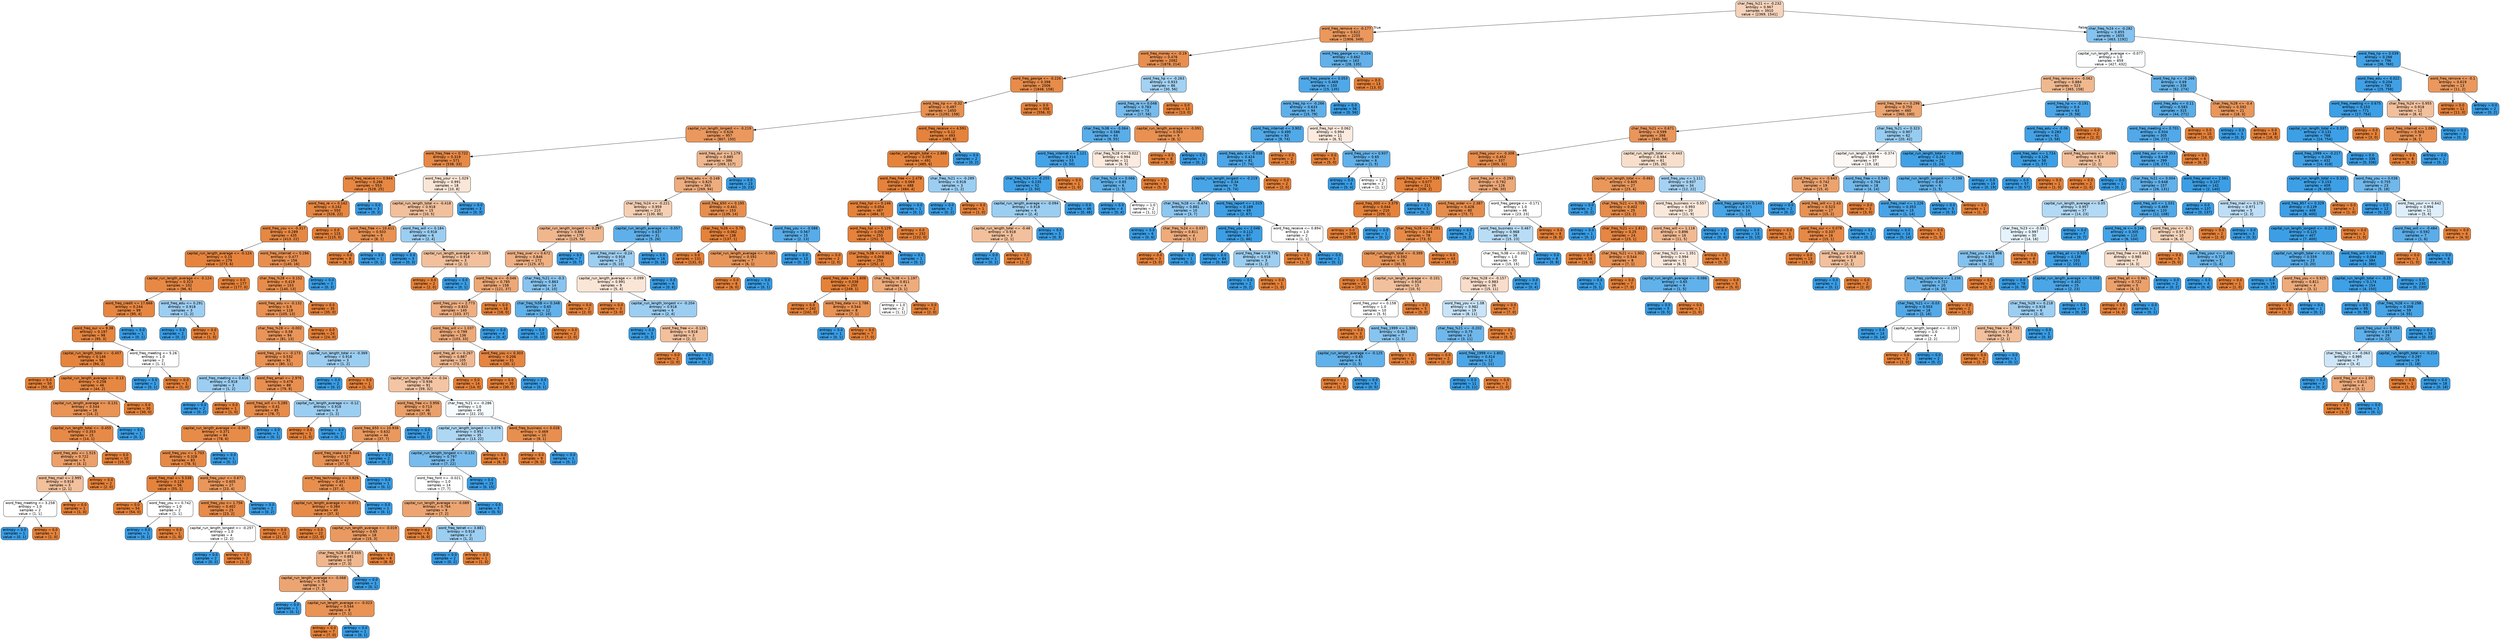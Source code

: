 digraph Tree {
node [shape=box, style="filled, rounded", color="black", fontname=helvetica] ;
edge [fontname=helvetica] ;
0 [label="char_freq_%21 <= -0.232\nentropy = 0.967\nsamples = 3910\nvalue = [2369, 1541]", fillcolor="#f6d3ba"] ;
1 [label="word_freq_remove <= -0.177\nentropy = 0.622\nsamples = 2255\nvalue = [1906, 349]", fillcolor="#ea985d"] ;
0 -> 1 [labeldistance=2.5, labelangle=45, headlabel="True"] ;
2 [label="word_freq_money <= -0.19\nentropy = 0.476\nsamples = 2092\nvalue = [1878, 214]", fillcolor="#e88f50"] ;
1 -> 2 ;
3 [label="word_freq_george <= -0.226\nentropy = 0.398\nsamples = 2006\nvalue = [1848, 158]", fillcolor="#e78c4a"] ;
2 -> 3 ;
4 [label="word_freq_hp <= -0.32\nentropy = 0.497\nsamples = 1450\nvalue = [1292, 158]", fillcolor="#e89051"] ;
3 -> 4 ;
5 [label="capital_run_length_longest <= -0.219\nentropy = 0.626\nsamples = 957\nvalue = [807, 150]", fillcolor="#ea985e"] ;
4 -> 5 ;
6 [label="word_freq_free <= 0.722\nentropy = 0.319\nsamples = 571\nvalue = [538, 33]", fillcolor="#e78945"] ;
5 -> 6 ;
7 [label="word_freq_receive <= 0.944\nentropy = 0.266\nsamples = 553\nvalue = [528, 25]", fillcolor="#e68742"] ;
6 -> 7 ;
8 [label="word_freq_re <= 0.142\nentropy = 0.242\nsamples = 550\nvalue = [528, 22]", fillcolor="#e68641"] ;
7 -> 8 ;
9 [label="word_freq_you <= -0.317\nentropy = 0.289\nsamples = 435\nvalue = [413, 22]", fillcolor="#e68844"] ;
8 -> 9 ;
10 [label="capital_run_length_average <= -0.124\nentropy = 0.15\nsamples = 279\nvalue = [273, 6]", fillcolor="#e6843d"] ;
9 -> 10 ;
11 [label="capital_run_length_average <= -0.124\nentropy = 0.323\nsamples = 102\nvalue = [96, 6]", fillcolor="#e78945"] ;
10 -> 11 ;
12 [label="word_freq_credit <= 17.666\nentropy = 0.244\nsamples = 99\nvalue = [95, 4]", fillcolor="#e68641"] ;
11 -> 12 ;
13 [label="word_freq_our <= 9.38\nentropy = 0.197\nsamples = 98\nvalue = [95, 3]", fillcolor="#e6853f"] ;
12 -> 13 ;
14 [label="capital_run_length_total <= -0.457\nentropy = 0.146\nsamples = 96\nvalue = [94, 2]", fillcolor="#e6843d"] ;
13 -> 14 ;
15 [label="entropy = 0.0\nsamples = 50\nvalue = [50, 0]", fillcolor="#e58139"] ;
14 -> 15 ;
16 [label="capital_run_length_average <= -0.13\nentropy = 0.258\nsamples = 46\nvalue = [44, 2]", fillcolor="#e68742"] ;
14 -> 16 ;
17 [label="capital_run_length_average <= -0.131\nentropy = 0.544\nsamples = 16\nvalue = [14, 2]", fillcolor="#e99355"] ;
16 -> 17 ;
18 [label="capital_run_length_total <= -0.455\nentropy = 0.353\nsamples = 15\nvalue = [14, 1]", fillcolor="#e78a47"] ;
17 -> 18 ;
19 [label="word_freq_edu <= 1.515\nentropy = 0.722\nsamples = 5\nvalue = [4, 1]", fillcolor="#eca06a"] ;
18 -> 19 ;
20 [label="word_freq_mail <= 2.995\nentropy = 0.918\nsamples = 3\nvalue = [2, 1]", fillcolor="#f2c09c"] ;
19 -> 20 ;
21 [label="word_freq_meeting <= 3.258\nentropy = 1.0\nsamples = 2\nvalue = [1, 1]", fillcolor="#ffffff"] ;
20 -> 21 ;
22 [label="entropy = 0.0\nsamples = 1\nvalue = [0, 1]", fillcolor="#399de5"] ;
21 -> 22 ;
23 [label="entropy = 0.0\nsamples = 1\nvalue = [1, 0]", fillcolor="#e58139"] ;
21 -> 23 ;
24 [label="entropy = 0.0\nsamples = 1\nvalue = [1, 0]", fillcolor="#e58139"] ;
20 -> 24 ;
25 [label="entropy = 0.0\nsamples = 2\nvalue = [2, 0]", fillcolor="#e58139"] ;
19 -> 25 ;
26 [label="entropy = 0.0\nsamples = 10\nvalue = [10, 0]", fillcolor="#e58139"] ;
18 -> 26 ;
27 [label="entropy = 0.0\nsamples = 1\nvalue = [0, 1]", fillcolor="#399de5"] ;
17 -> 27 ;
28 [label="entropy = 0.0\nsamples = 30\nvalue = [30, 0]", fillcolor="#e58139"] ;
16 -> 28 ;
29 [label="word_freq_meeting <= 5.26\nentropy = 1.0\nsamples = 2\nvalue = [1, 1]", fillcolor="#ffffff"] ;
13 -> 29 ;
30 [label="entropy = 0.0\nsamples = 1\nvalue = [0, 1]", fillcolor="#399de5"] ;
29 -> 30 ;
31 [label="entropy = 0.0\nsamples = 1\nvalue = [1, 0]", fillcolor="#e58139"] ;
29 -> 31 ;
32 [label="entropy = 0.0\nsamples = 1\nvalue = [0, 1]", fillcolor="#399de5"] ;
12 -> 32 ;
33 [label="word_freq_edu <= 0.291\nentropy = 0.918\nsamples = 3\nvalue = [1, 2]", fillcolor="#9ccef2"] ;
11 -> 33 ;
34 [label="entropy = 0.0\nsamples = 2\nvalue = [0, 2]", fillcolor="#399de5"] ;
33 -> 34 ;
35 [label="entropy = 0.0\nsamples = 1\nvalue = [1, 0]", fillcolor="#e58139"] ;
33 -> 35 ;
36 [label="entropy = 0.0\nsamples = 177\nvalue = [177, 0]", fillcolor="#e58139"] ;
10 -> 36 ;
37 [label="word_freq_internet <= 0.286\nentropy = 0.477\nsamples = 156\nvalue = [140, 16]", fillcolor="#e88f50"] ;
9 -> 37 ;
38 [label="char_freq_%28 <= 0.152\nentropy = 0.419\nsamples = 153\nvalue = [140, 13]", fillcolor="#e78d4b"] ;
37 -> 38 ;
39 [label="word_freq_edu <= -0.132\nentropy = 0.5\nsamples = 118\nvalue = [105, 13]", fillcolor="#e89152"] ;
38 -> 39 ;
40 [label="char_freq_%28 <= -0.002\nentropy = 0.58\nsamples = 94\nvalue = [81, 13]", fillcolor="#e99559"] ;
39 -> 40 ;
41 [label="word_freq_you <= -0.173\nentropy = 0.532\nsamples = 91\nvalue = [80, 11]", fillcolor="#e99254"] ;
40 -> 41 ;
42 [label="word_freq_meeting <= 0.616\nentropy = 0.918\nsamples = 3\nvalue = [1, 2]", fillcolor="#9ccef2"] ;
41 -> 42 ;
43 [label="entropy = 0.0\nsamples = 2\nvalue = [0, 2]", fillcolor="#399de5"] ;
42 -> 43 ;
44 [label="entropy = 0.0\nsamples = 1\nvalue = [1, 0]", fillcolor="#e58139"] ;
42 -> 44 ;
45 [label="word_freq_email <= 2.976\nentropy = 0.476\nsamples = 88\nvalue = [79, 9]", fillcolor="#e88f50"] ;
41 -> 45 ;
46 [label="word_freq_will <= 5.285\nentropy = 0.41\nsamples = 85\nvalue = [78, 7]", fillcolor="#e78c4b"] ;
45 -> 46 ;
47 [label="capital_run_length_average <= -0.067\nentropy = 0.371\nsamples = 84\nvalue = [78, 6]", fillcolor="#e78b48"] ;
46 -> 47 ;
48 [label="word_freq_you <= 1.703\nentropy = 0.328\nsamples = 83\nvalue = [78, 5]", fillcolor="#e78946"] ;
47 -> 48 ;
49 [label="word_freq_mail <= 5.538\nentropy = 0.129\nsamples = 56\nvalue = [55, 1]", fillcolor="#e5833d"] ;
48 -> 49 ;
50 [label="entropy = 0.0\nsamples = 54\nvalue = [54, 0]", fillcolor="#e58139"] ;
49 -> 50 ;
51 [label="word_freq_you <= 0.742\nentropy = 1.0\nsamples = 2\nvalue = [1, 1]", fillcolor="#ffffff"] ;
49 -> 51 ;
52 [label="entropy = 0.0\nsamples = 1\nvalue = [0, 1]", fillcolor="#399de5"] ;
51 -> 52 ;
53 [label="entropy = 0.0\nsamples = 1\nvalue = [1, 0]", fillcolor="#e58139"] ;
51 -> 53 ;
54 [label="word_freq_your <= 0.671\nentropy = 0.605\nsamples = 27\nvalue = [23, 4]", fillcolor="#ea975b"] ;
48 -> 54 ;
55 [label="word_freq_you <= 1.756\nentropy = 0.402\nsamples = 25\nvalue = [23, 2]", fillcolor="#e78c4a"] ;
54 -> 55 ;
56 [label="capital_run_length_longest <= -0.257\nentropy = 1.0\nsamples = 4\nvalue = [2, 2]", fillcolor="#ffffff"] ;
55 -> 56 ;
57 [label="entropy = 0.0\nsamples = 2\nvalue = [0, 2]", fillcolor="#399de5"] ;
56 -> 57 ;
58 [label="entropy = 0.0\nsamples = 2\nvalue = [2, 0]", fillcolor="#e58139"] ;
56 -> 58 ;
59 [label="entropy = 0.0\nsamples = 21\nvalue = [21, 0]", fillcolor="#e58139"] ;
55 -> 59 ;
60 [label="entropy = 0.0\nsamples = 2\nvalue = [0, 2]", fillcolor="#399de5"] ;
54 -> 60 ;
61 [label="entropy = 0.0\nsamples = 1\nvalue = [0, 1]", fillcolor="#399de5"] ;
47 -> 61 ;
62 [label="entropy = 0.0\nsamples = 1\nvalue = [0, 1]", fillcolor="#399de5"] ;
46 -> 62 ;
63 [label="capital_run_length_average <= -0.12\nentropy = 0.918\nsamples = 3\nvalue = [1, 2]", fillcolor="#9ccef2"] ;
45 -> 63 ;
64 [label="entropy = 0.0\nsamples = 1\nvalue = [1, 0]", fillcolor="#e58139"] ;
63 -> 64 ;
65 [label="entropy = 0.0\nsamples = 2\nvalue = [0, 2]", fillcolor="#399de5"] ;
63 -> 65 ;
66 [label="capital_run_length_total <= -0.369\nentropy = 0.918\nsamples = 3\nvalue = [1, 2]", fillcolor="#9ccef2"] ;
40 -> 66 ;
67 [label="entropy = 0.0\nsamples = 2\nvalue = [0, 2]", fillcolor="#399de5"] ;
66 -> 67 ;
68 [label="entropy = 0.0\nsamples = 1\nvalue = [1, 0]", fillcolor="#e58139"] ;
66 -> 68 ;
69 [label="entropy = 0.0\nsamples = 24\nvalue = [24, 0]", fillcolor="#e58139"] ;
39 -> 69 ;
70 [label="entropy = 0.0\nsamples = 35\nvalue = [35, 0]", fillcolor="#e58139"] ;
38 -> 70 ;
71 [label="entropy = 0.0\nsamples = 3\nvalue = [0, 3]", fillcolor="#399de5"] ;
37 -> 71 ;
72 [label="entropy = 0.0\nsamples = 115\nvalue = [115, 0]", fillcolor="#e58139"] ;
8 -> 72 ;
73 [label="entropy = 0.0\nsamples = 3\nvalue = [0, 3]", fillcolor="#399de5"] ;
7 -> 73 ;
74 [label="word_freq_your <= 1.029\nentropy = 0.991\nsamples = 18\nvalue = [10, 8]", fillcolor="#fae6d7"] ;
6 -> 74 ;
75 [label="capital_run_length_total <= -0.418\nentropy = 0.918\nsamples = 15\nvalue = [10, 5]", fillcolor="#f2c09c"] ;
74 -> 75 ;
76 [label="word_freq_free <= 10.411\nentropy = 0.503\nsamples = 9\nvalue = [8, 1]", fillcolor="#e89152"] ;
75 -> 76 ;
77 [label="entropy = 0.0\nsamples = 8\nvalue = [8, 0]", fillcolor="#e58139"] ;
76 -> 77 ;
78 [label="entropy = 0.0\nsamples = 1\nvalue = [0, 1]", fillcolor="#399de5"] ;
76 -> 78 ;
79 [label="word_freq_will <= 0.184\nentropy = 0.918\nsamples = 6\nvalue = [2, 4]", fillcolor="#9ccef2"] ;
75 -> 79 ;
80 [label="entropy = 0.0\nsamples = 3\nvalue = [0, 3]", fillcolor="#399de5"] ;
79 -> 80 ;
81 [label="capital_run_length_average <= -0.109\nentropy = 0.918\nsamples = 3\nvalue = [2, 1]", fillcolor="#f2c09c"] ;
79 -> 81 ;
82 [label="entropy = 0.0\nsamples = 2\nvalue = [2, 0]", fillcolor="#e58139"] ;
81 -> 82 ;
83 [label="entropy = 0.0\nsamples = 1\nvalue = [0, 1]", fillcolor="#399de5"] ;
81 -> 83 ;
84 [label="entropy = 0.0\nsamples = 3\nvalue = [0, 3]", fillcolor="#399de5"] ;
74 -> 84 ;
85 [label="word_freq_our <= 1.179\nentropy = 0.885\nsamples = 386\nvalue = [269, 117]", fillcolor="#f0b88f"] ;
5 -> 85 ;
86 [label="word_freq_edu <= -0.148\nentropy = 0.825\nsamples = 363\nvalue = [269, 94]", fillcolor="#eead7e"] ;
85 -> 86 ;
87 [label="char_freq_%24 <= -0.221\nentropy = 0.959\nsamples = 210\nvalue = [130, 80]", fillcolor="#f5cfb3"] ;
86 -> 87 ;
88 [label="capital_run_length_longest <= 0.297\nentropy = 0.883\nsamples = 179\nvalue = [125, 54]", fillcolor="#f0b78f"] ;
87 -> 88 ;
89 [label="word_freq_over <= 0.672\nentropy = 0.846\nsamples = 172\nvalue = [125, 47]", fillcolor="#efb083"] ;
88 -> 89 ;
90 [label="word_freq_re <= -0.046\nentropy = 0.785\nsamples = 158\nvalue = [121, 37]", fillcolor="#eda876"] ;
89 -> 90 ;
91 [label="word_freq_you <= 2.773\nentropy = 0.833\nsamples = 140\nvalue = [103, 37]", fillcolor="#eeae80"] ;
90 -> 91 ;
92 [label="word_freq_will <= 1.037\nentropy = 0.799\nsamples = 136\nvalue = [103, 33]", fillcolor="#eda978"] ;
91 -> 92 ;
93 [label="word_freq_all <= 0.267\nentropy = 0.887\nsamples = 105\nvalue = [73, 32]", fillcolor="#f0b890"] ;
92 -> 93 ;
94 [label="capital_run_length_total <= -0.34\nentropy = 0.936\nsamples = 91\nvalue = [59, 32]", fillcolor="#f3c5a4"] ;
93 -> 94 ;
95 [label="word_freq_free <= 3.956\nentropy = 0.713\nsamples = 46\nvalue = [37, 9]", fillcolor="#eba069"] ;
94 -> 95 ;
96 [label="word_freq_650 <= 10.938\nentropy = 0.632\nsamples = 44\nvalue = [37, 7]", fillcolor="#ea995e"] ;
95 -> 96 ;
97 [label="word_freq_make <= 6.044\nentropy = 0.527\nsamples = 42\nvalue = [37, 5]", fillcolor="#e99254"] ;
96 -> 97 ;
98 [label="word_freq_technology <= 0.826\nentropy = 0.461\nsamples = 41\nvalue = [37, 4]", fillcolor="#e88f4e"] ;
97 -> 98 ;
99 [label="capital_run_length_average <= -0.071\nentropy = 0.384\nsamples = 40\nvalue = [37, 3]", fillcolor="#e78b49"] ;
98 -> 99 ;
100 [label="entropy = 0.0\nsamples = 22\nvalue = [22, 0]", fillcolor="#e58139"] ;
99 -> 100 ;
101 [label="capital_run_length_average <= -0.019\nentropy = 0.65\nsamples = 18\nvalue = [15, 3]", fillcolor="#ea9a61"] ;
99 -> 101 ;
102 [label="char_freq_%28 <= 0.555\nentropy = 0.881\nsamples = 10\nvalue = [7, 3]", fillcolor="#f0b78e"] ;
101 -> 102 ;
103 [label="capital_run_length_average <= -0.068\nentropy = 0.764\nsamples = 9\nvalue = [7, 2]", fillcolor="#eca572"] ;
102 -> 103 ;
104 [label="entropy = 0.0\nsamples = 1\nvalue = [0, 1]", fillcolor="#399de5"] ;
103 -> 104 ;
105 [label="capital_run_length_average <= -0.023\nentropy = 0.544\nsamples = 8\nvalue = [7, 1]", fillcolor="#e99355"] ;
103 -> 105 ;
106 [label="entropy = 0.0\nsamples = 7\nvalue = [7, 0]", fillcolor="#e58139"] ;
105 -> 106 ;
107 [label="entropy = 0.0\nsamples = 1\nvalue = [0, 1]", fillcolor="#399de5"] ;
105 -> 107 ;
108 [label="entropy = 0.0\nsamples = 1\nvalue = [0, 1]", fillcolor="#399de5"] ;
102 -> 108 ;
109 [label="entropy = 0.0\nsamples = 8\nvalue = [8, 0]", fillcolor="#e58139"] ;
101 -> 109 ;
110 [label="entropy = 0.0\nsamples = 1\nvalue = [0, 1]", fillcolor="#399de5"] ;
98 -> 110 ;
111 [label="entropy = 0.0\nsamples = 1\nvalue = [0, 1]", fillcolor="#399de5"] ;
97 -> 111 ;
112 [label="entropy = 0.0\nsamples = 2\nvalue = [0, 2]", fillcolor="#399de5"] ;
96 -> 112 ;
113 [label="entropy = 0.0\nsamples = 2\nvalue = [0, 2]", fillcolor="#399de5"] ;
95 -> 113 ;
114 [label="char_freq_%21 <= -0.286\nentropy = 1.0\nsamples = 45\nvalue = [22, 23]", fillcolor="#f6fbfe"] ;
94 -> 114 ;
115 [label="capital_run_length_longest <= 0.076\nentropy = 0.952\nsamples = 35\nvalue = [13, 22]", fillcolor="#aed7f4"] ;
114 -> 115 ;
116 [label="capital_run_length_longest <= -0.132\nentropy = 0.797\nsamples = 29\nvalue = [7, 22]", fillcolor="#78bced"] ;
115 -> 116 ;
117 [label="word_freq_font <= -0.021\nentropy = 1.0\nsamples = 14\nvalue = [7, 7]", fillcolor="#ffffff"] ;
116 -> 117 ;
118 [label="capital_run_length_average <= -0.089\nentropy = 0.764\nsamples = 9\nvalue = [7, 2]", fillcolor="#eca572"] ;
117 -> 118 ;
119 [label="entropy = 0.0\nsamples = 6\nvalue = [6, 0]", fillcolor="#e58139"] ;
118 -> 119 ;
120 [label="word_freq_telnet <= 3.881\nentropy = 0.918\nsamples = 3\nvalue = [1, 2]", fillcolor="#9ccef2"] ;
118 -> 120 ;
121 [label="entropy = 0.0\nsamples = 2\nvalue = [0, 2]", fillcolor="#399de5"] ;
120 -> 121 ;
122 [label="entropy = 0.0\nsamples = 1\nvalue = [1, 0]", fillcolor="#e58139"] ;
120 -> 122 ;
123 [label="entropy = 0.0\nsamples = 5\nvalue = [0, 5]", fillcolor="#399de5"] ;
117 -> 123 ;
124 [label="entropy = 0.0\nsamples = 15\nvalue = [0, 15]", fillcolor="#399de5"] ;
116 -> 124 ;
125 [label="entropy = 0.0\nsamples = 6\nvalue = [6, 0]", fillcolor="#e58139"] ;
115 -> 125 ;
126 [label="word_freq_business <= 0.028\nentropy = 0.469\nsamples = 10\nvalue = [9, 1]", fillcolor="#e88f4f"] ;
114 -> 126 ;
127 [label="entropy = 0.0\nsamples = 9\nvalue = [9, 0]", fillcolor="#e58139"] ;
126 -> 127 ;
128 [label="entropy = 0.0\nsamples = 1\nvalue = [0, 1]", fillcolor="#399de5"] ;
126 -> 128 ;
129 [label="entropy = 0.0\nsamples = 14\nvalue = [14, 0]", fillcolor="#e58139"] ;
93 -> 129 ;
130 [label="word_freq_you <= 0.303\nentropy = 0.206\nsamples = 31\nvalue = [30, 1]", fillcolor="#e68540"] ;
92 -> 130 ;
131 [label="entropy = 0.0\nsamples = 30\nvalue = [30, 0]", fillcolor="#e58139"] ;
130 -> 131 ;
132 [label="entropy = 0.0\nsamples = 1\nvalue = [0, 1]", fillcolor="#399de5"] ;
130 -> 132 ;
133 [label="entropy = 0.0\nsamples = 4\nvalue = [0, 4]", fillcolor="#399de5"] ;
91 -> 133 ;
134 [label="entropy = 0.0\nsamples = 18\nvalue = [18, 0]", fillcolor="#e58139"] ;
90 -> 134 ;
135 [label="char_freq_%21 <= -0.3\nentropy = 0.863\nsamples = 14\nvalue = [4, 10]", fillcolor="#88c4ef"] ;
89 -> 135 ;
136 [label="char_freq_%5B <= 0.348\nentropy = 0.65\nsamples = 12\nvalue = [2, 10]", fillcolor="#61b1ea"] ;
135 -> 136 ;
137 [label="entropy = 0.0\nsamples = 10\nvalue = [0, 10]", fillcolor="#399de5"] ;
136 -> 137 ;
138 [label="entropy = 0.0\nsamples = 2\nvalue = [2, 0]", fillcolor="#e58139"] ;
136 -> 138 ;
139 [label="entropy = 0.0\nsamples = 2\nvalue = [2, 0]", fillcolor="#e58139"] ;
135 -> 139 ;
140 [label="entropy = 0.0\nsamples = 7\nvalue = [0, 7]", fillcolor="#399de5"] ;
88 -> 140 ;
141 [label="capital_run_length_average <= -0.057\nentropy = 0.637\nsamples = 31\nvalue = [5, 26]", fillcolor="#5fb0ea"] ;
87 -> 141 ;
142 [label="word_freq_mail <= -0.24\nentropy = 0.918\nsamples = 15\nvalue = [5, 10]", fillcolor="#9ccef2"] ;
141 -> 142 ;
143 [label="capital_run_length_average <= -0.099\nentropy = 0.991\nsamples = 9\nvalue = [5, 4]", fillcolor="#fae6d7"] ;
142 -> 143 ;
144 [label="entropy = 0.0\nsamples = 3\nvalue = [3, 0]", fillcolor="#e58139"] ;
143 -> 144 ;
145 [label="capital_run_length_longest <= -0.204\nentropy = 0.918\nsamples = 6\nvalue = [2, 4]", fillcolor="#9ccef2"] ;
143 -> 145 ;
146 [label="entropy = 0.0\nsamples = 3\nvalue = [0, 3]", fillcolor="#399de5"] ;
145 -> 146 ;
147 [label="word_freq_free <= -0.126\nentropy = 0.918\nsamples = 3\nvalue = [2, 1]", fillcolor="#f2c09c"] ;
145 -> 147 ;
148 [label="entropy = 0.0\nsamples = 2\nvalue = [2, 0]", fillcolor="#e58139"] ;
147 -> 148 ;
149 [label="entropy = 0.0\nsamples = 1\nvalue = [0, 1]", fillcolor="#399de5"] ;
147 -> 149 ;
150 [label="entropy = 0.0\nsamples = 6\nvalue = [0, 6]", fillcolor="#399de5"] ;
142 -> 150 ;
151 [label="entropy = 0.0\nsamples = 16\nvalue = [0, 16]", fillcolor="#399de5"] ;
141 -> 151 ;
152 [label="word_freq_650 <= 0.195\nentropy = 0.441\nsamples = 153\nvalue = [139, 14]", fillcolor="#e88e4d"] ;
86 -> 152 ;
153 [label="char_freq_%28 <= 0.78\nentropy = 0.062\nsamples = 138\nvalue = [137, 1]", fillcolor="#e5823a"] ;
152 -> 153 ;
154 [label="entropy = 0.0\nsamples = 131\nvalue = [131, 0]", fillcolor="#e58139"] ;
153 -> 154 ;
155 [label="capital_run_length_average <= -0.065\nentropy = 0.592\nsamples = 7\nvalue = [6, 1]", fillcolor="#e9965a"] ;
153 -> 155 ;
156 [label="entropy = 0.0\nsamples = 6\nvalue = [6, 0]", fillcolor="#e58139"] ;
155 -> 156 ;
157 [label="entropy = 0.0\nsamples = 1\nvalue = [0, 1]", fillcolor="#399de5"] ;
155 -> 157 ;
158 [label="word_freq_you <= -0.088\nentropy = 0.567\nsamples = 15\nvalue = [2, 13]", fillcolor="#57ace9"] ;
152 -> 158 ;
159 [label="entropy = 0.0\nsamples = 13\nvalue = [0, 13]", fillcolor="#399de5"] ;
158 -> 159 ;
160 [label="entropy = 0.0\nsamples = 2\nvalue = [2, 0]", fillcolor="#e58139"] ;
158 -> 160 ;
161 [label="entropy = 0.0\nsamples = 23\nvalue = [0, 23]", fillcolor="#399de5"] ;
85 -> 161 ;
162 [label="word_freq_receive <= 4.591\nentropy = 0.12\nsamples = 493\nvalue = [485, 8]", fillcolor="#e5833c"] ;
4 -> 162 ;
163 [label="capital_run_length_total <= 2.888\nentropy = 0.095\nsamples = 491\nvalue = [485, 6]", fillcolor="#e5833b"] ;
162 -> 163 ;
164 [label="word_freq_free <= 2.478\nentropy = 0.069\nsamples = 488\nvalue = [484, 4]", fillcolor="#e5823b"] ;
163 -> 164 ;
165 [label="word_freq_hpl <= 0.146\nentropy = 0.054\nsamples = 487\nvalue = [484, 3]", fillcolor="#e5823a"] ;
164 -> 165 ;
166 [label="word_freq_hpl <= 0.129\nentropy = 0.092\nsamples = 255\nvalue = [252, 3]", fillcolor="#e5823b"] ;
165 -> 166 ;
167 [label="char_freq_%3B <= 0.963\nentropy = 0.066\nsamples = 254\nvalue = [252, 2]", fillcolor="#e5823b"] ;
166 -> 167 ;
168 [label="word_freq_data <= 1.606\nentropy = 0.038\nsamples = 250\nvalue = [249, 1]", fillcolor="#e5823a"] ;
167 -> 168 ;
169 [label="entropy = 0.0\nsamples = 242\nvalue = [242, 0]", fillcolor="#e58139"] ;
168 -> 169 ;
170 [label="word_freq_data <= 1.786\nentropy = 0.544\nsamples = 8\nvalue = [7, 1]", fillcolor="#e99355"] ;
168 -> 170 ;
171 [label="entropy = 0.0\nsamples = 1\nvalue = [0, 1]", fillcolor="#399de5"] ;
170 -> 171 ;
172 [label="entropy = 0.0\nsamples = 7\nvalue = [7, 0]", fillcolor="#e58139"] ;
170 -> 172 ;
173 [label="char_freq_%3B <= 1.197\nentropy = 0.811\nsamples = 4\nvalue = [3, 1]", fillcolor="#eeab7b"] ;
167 -> 173 ;
174 [label="entropy = 1.0\nsamples = 2\nvalue = [1, 1]", fillcolor="#ffffff"] ;
173 -> 174 ;
175 [label="entropy = 0.0\nsamples = 2\nvalue = [2, 0]", fillcolor="#e58139"] ;
173 -> 175 ;
176 [label="entropy = 0.0\nsamples = 1\nvalue = [0, 1]", fillcolor="#399de5"] ;
166 -> 176 ;
177 [label="entropy = 0.0\nsamples = 232\nvalue = [232, 0]", fillcolor="#e58139"] ;
165 -> 177 ;
178 [label="entropy = 0.0\nsamples = 1\nvalue = [0, 1]", fillcolor="#399de5"] ;
164 -> 178 ;
179 [label="char_freq_%21 <= -0.289\nentropy = 0.918\nsamples = 3\nvalue = [1, 2]", fillcolor="#9ccef2"] ;
163 -> 179 ;
180 [label="entropy = 0.0\nsamples = 2\nvalue = [0, 2]", fillcolor="#399de5"] ;
179 -> 180 ;
181 [label="entropy = 0.0\nsamples = 1\nvalue = [1, 0]", fillcolor="#e58139"] ;
179 -> 181 ;
182 [label="entropy = 0.0\nsamples = 2\nvalue = [0, 2]", fillcolor="#399de5"] ;
162 -> 182 ;
183 [label="entropy = 0.0\nsamples = 556\nvalue = [556, 0]", fillcolor="#e58139"] ;
3 -> 183 ;
184 [label="word_freq_hp <= -0.263\nentropy = 0.933\nsamples = 86\nvalue = [30, 56]", fillcolor="#a3d2f3"] ;
2 -> 184 ;
185 [label="word_freq_re <= 0.048\nentropy = 0.783\nsamples = 73\nvalue = [17, 56]", fillcolor="#75bbed"] ;
184 -> 185 ;
186 [label="char_freq_%3B <= -0.064\nentropy = 0.586\nsamples = 64\nvalue = [9, 55]", fillcolor="#59ade9"] ;
185 -> 186 ;
187 [label="word_freq_internet <= 1.121\nentropy = 0.314\nsamples = 53\nvalue = [3, 50]", fillcolor="#45a3e7"] ;
186 -> 187 ;
188 [label="char_freq_%24 <= -0.255\nentropy = 0.235\nsamples = 52\nvalue = [2, 50]", fillcolor="#41a1e6"] ;
187 -> 188 ;
189 [label="capital_run_length_average <= -0.094\nentropy = 0.918\nsamples = 6\nvalue = [2, 4]", fillcolor="#9ccef2"] ;
188 -> 189 ;
190 [label="capital_run_length_total <= -0.46\nentropy = 0.918\nsamples = 3\nvalue = [2, 1]", fillcolor="#f2c09c"] ;
189 -> 190 ;
191 [label="entropy = 0.0\nsamples = 1\nvalue = [0, 1]", fillcolor="#399de5"] ;
190 -> 191 ;
192 [label="entropy = 0.0\nsamples = 2\nvalue = [2, 0]", fillcolor="#e58139"] ;
190 -> 192 ;
193 [label="entropy = 0.0\nsamples = 3\nvalue = [0, 3]", fillcolor="#399de5"] ;
189 -> 193 ;
194 [label="entropy = 0.0\nsamples = 46\nvalue = [0, 46]", fillcolor="#399de5"] ;
188 -> 194 ;
195 [label="entropy = 0.0\nsamples = 1\nvalue = [1, 0]", fillcolor="#e58139"] ;
187 -> 195 ;
196 [label="char_freq_%28 <= -0.022\nentropy = 0.994\nsamples = 11\nvalue = [6, 5]", fillcolor="#fbeade"] ;
186 -> 196 ;
197 [label="char_freq_%24 <= 0.066\nentropy = 0.65\nsamples = 6\nvalue = [1, 5]", fillcolor="#61b1ea"] ;
196 -> 197 ;
198 [label="entropy = 0.0\nsamples = 4\nvalue = [0, 4]", fillcolor="#399de5"] ;
197 -> 198 ;
199 [label="entropy = 1.0\nsamples = 2\nvalue = [1, 1]", fillcolor="#ffffff"] ;
197 -> 199 ;
200 [label="entropy = 0.0\nsamples = 5\nvalue = [5, 0]", fillcolor="#e58139"] ;
196 -> 200 ;
201 [label="capital_run_length_average <= -0.091\nentropy = 0.503\nsamples = 9\nvalue = [8, 1]", fillcolor="#e89152"] ;
185 -> 201 ;
202 [label="entropy = 0.0\nsamples = 8\nvalue = [8, 0]", fillcolor="#e58139"] ;
201 -> 202 ;
203 [label="entropy = 0.0\nsamples = 1\nvalue = [0, 1]", fillcolor="#399de5"] ;
201 -> 203 ;
204 [label="entropy = 0.0\nsamples = 13\nvalue = [13, 0]", fillcolor="#e58139"] ;
184 -> 204 ;
205 [label="word_freq_george <= -0.204\nentropy = 0.662\nsamples = 163\nvalue = [28, 135]", fillcolor="#62b1ea"] ;
1 -> 205 ;
206 [label="word_freq_people <= 0.053\nentropy = 0.469\nsamples = 150\nvalue = [15, 135]", fillcolor="#4fa8e8"] ;
205 -> 206 ;
207 [label="word_freq_hp <= -0.266\nentropy = 0.633\nsamples = 94\nvalue = [15, 79]", fillcolor="#5fb0ea"] ;
206 -> 207 ;
208 [label="word_freq_internet <= 3.902\nentropy = 0.495\nsamples = 83\nvalue = [9, 74]", fillcolor="#51a9e8"] ;
207 -> 208 ;
209 [label="word_freq_edu <= -0.038\nentropy = 0.424\nsamples = 81\nvalue = [7, 74]", fillcolor="#4ca6e7"] ;
208 -> 209 ;
210 [label="capital_run_length_longest <= -0.219\nentropy = 0.34\nsamples = 79\nvalue = [5, 74]", fillcolor="#46a4e7"] ;
209 -> 210 ;
211 [label="char_freq_%28 <= -0.474\nentropy = 0.881\nsamples = 10\nvalue = [3, 7]", fillcolor="#8ec7f0"] ;
210 -> 211 ;
212 [label="entropy = 0.0\nsamples = 6\nvalue = [0, 6]", fillcolor="#399de5"] ;
211 -> 212 ;
213 [label="char_freq_%24 <= 0.037\nentropy = 0.811\nsamples = 4\nvalue = [3, 1]", fillcolor="#eeab7b"] ;
211 -> 213 ;
214 [label="entropy = 0.0\nsamples = 3\nvalue = [3, 0]", fillcolor="#e58139"] ;
213 -> 214 ;
215 [label="entropy = 0.0\nsamples = 1\nvalue = [0, 1]", fillcolor="#399de5"] ;
213 -> 215 ;
216 [label="word_freq_report <= 1.019\nentropy = 0.189\nsamples = 69\nvalue = [2, 67]", fillcolor="#3fa0e6"] ;
210 -> 216 ;
217 [label="word_freq_you <= 2.046\nentropy = 0.112\nsamples = 67\nvalue = [1, 66]", fillcolor="#3c9ee5"] ;
216 -> 217 ;
218 [label="entropy = 0.0\nsamples = 64\nvalue = [0, 64]", fillcolor="#399de5"] ;
217 -> 218 ;
219 [label="word_freq_free <= 0.776\nentropy = 0.918\nsamples = 3\nvalue = [1, 2]", fillcolor="#9ccef2"] ;
217 -> 219 ;
220 [label="entropy = 0.0\nsamples = 2\nvalue = [0, 2]", fillcolor="#399de5"] ;
219 -> 220 ;
221 [label="entropy = 0.0\nsamples = 1\nvalue = [1, 0]", fillcolor="#e58139"] ;
219 -> 221 ;
222 [label="word_freq_receive <= 0.894\nentropy = 1.0\nsamples = 2\nvalue = [1, 1]", fillcolor="#ffffff"] ;
216 -> 222 ;
223 [label="entropy = 0.0\nsamples = 1\nvalue = [1, 0]", fillcolor="#e58139"] ;
222 -> 223 ;
224 [label="entropy = 0.0\nsamples = 1\nvalue = [0, 1]", fillcolor="#399de5"] ;
222 -> 224 ;
225 [label="entropy = 0.0\nsamples = 2\nvalue = [2, 0]", fillcolor="#e58139"] ;
209 -> 225 ;
226 [label="entropy = 0.0\nsamples = 2\nvalue = [2, 0]", fillcolor="#e58139"] ;
208 -> 226 ;
227 [label="word_freq_hpl <= 0.062\nentropy = 0.994\nsamples = 11\nvalue = [6, 5]", fillcolor="#fbeade"] ;
207 -> 227 ;
228 [label="entropy = 0.0\nsamples = 5\nvalue = [5, 0]", fillcolor="#e58139"] ;
227 -> 228 ;
229 [label="word_freq_your <= 0.937\nentropy = 0.65\nsamples = 6\nvalue = [1, 5]", fillcolor="#61b1ea"] ;
227 -> 229 ;
230 [label="entropy = 0.0\nsamples = 4\nvalue = [0, 4]", fillcolor="#399de5"] ;
229 -> 230 ;
231 [label="entropy = 1.0\nsamples = 2\nvalue = [1, 1]", fillcolor="#ffffff"] ;
229 -> 231 ;
232 [label="entropy = 0.0\nsamples = 56\nvalue = [0, 56]", fillcolor="#399de5"] ;
206 -> 232 ;
233 [label="entropy = 0.0\nsamples = 13\nvalue = [13, 0]", fillcolor="#e58139"] ;
205 -> 233 ;
234 [label="char_freq_%24 <= -0.282\nentropy = 0.855\nsamples = 1655\nvalue = [463, 1192]", fillcolor="#86c3ef"] ;
0 -> 234 [labeldistance=2.5, labelangle=-45, headlabel="False"] ;
235 [label="capital_run_length_average <= -0.077\nentropy = 1.0\nsamples = 859\nvalue = [427, 432]", fillcolor="#fdfeff"] ;
234 -> 235 ;
236 [label="word_freq_remove <= -0.062\nentropy = 0.884\nsamples = 523\nvalue = [365, 158]", fillcolor="#f0b88f"] ;
235 -> 236 ;
237 [label="word_freq_free <= 0.298\nentropy = 0.755\nsamples = 460\nvalue = [360, 100]", fillcolor="#eca470"] ;
236 -> 237 ;
238 [label="char_freq_%21 <= 0.671\nentropy = 0.599\nsamples = 398\nvalue = [340, 58]", fillcolor="#e9965b"] ;
237 -> 238 ;
239 [label="word_freq_your <= -0.308\nentropy = 0.453\nsamples = 337\nvalue = [305, 32]", fillcolor="#e88e4e"] ;
238 -> 239 ;
240 [label="word_freq_mail <= 7.539\nentropy = 0.077\nsamples = 211\nvalue = [209, 2]", fillcolor="#e5823b"] ;
239 -> 240 ;
241 [label="word_freq_000 <= 3.379\nentropy = 0.044\nsamples = 210\nvalue = [209, 1]", fillcolor="#e5823a"] ;
240 -> 241 ;
242 [label="entropy = 0.0\nsamples = 209\nvalue = [209, 0]", fillcolor="#e58139"] ;
241 -> 242 ;
243 [label="entropy = 0.0\nsamples = 1\nvalue = [0, 1]", fillcolor="#399de5"] ;
241 -> 243 ;
244 [label="entropy = 0.0\nsamples = 1\nvalue = [0, 1]", fillcolor="#399de5"] ;
240 -> 244 ;
245 [label="word_freq_our <= -0.293\nentropy = 0.792\nsamples = 126\nvalue = [96, 30]", fillcolor="#eda877"] ;
239 -> 245 ;
246 [label="word_freq_order <= 2.387\nentropy = 0.428\nsamples = 80\nvalue = [73, 7]", fillcolor="#e78d4c"] ;
245 -> 246 ;
247 [label="char_freq_%28 <= -0.281\nentropy = 0.344\nsamples = 78\nvalue = [73, 5]", fillcolor="#e78a47"] ;
246 -> 247 ;
248 [label="capital_run_length_total <= -0.399\nentropy = 0.592\nsamples = 35\nvalue = [30, 5]", fillcolor="#e9965a"] ;
247 -> 248 ;
249 [label="entropy = 0.0\nsamples = 20\nvalue = [20, 0]", fillcolor="#e58139"] ;
248 -> 249 ;
250 [label="capital_run_length_average <= -0.101\nentropy = 0.918\nsamples = 15\nvalue = [10, 5]", fillcolor="#f2c09c"] ;
248 -> 250 ;
251 [label="word_freq_your <= 0.158\nentropy = 1.0\nsamples = 10\nvalue = [5, 5]", fillcolor="#ffffff"] ;
250 -> 251 ;
252 [label="entropy = 0.0\nsamples = 3\nvalue = [3, 0]", fillcolor="#e58139"] ;
251 -> 252 ;
253 [label="word_freq_1999 <= 1.306\nentropy = 0.863\nsamples = 7\nvalue = [2, 5]", fillcolor="#88c4ef"] ;
251 -> 253 ;
254 [label="capital_run_length_average <= -0.125\nentropy = 0.65\nsamples = 6\nvalue = [1, 5]", fillcolor="#61b1ea"] ;
253 -> 254 ;
255 [label="entropy = 0.0\nsamples = 1\nvalue = [1, 0]", fillcolor="#e58139"] ;
254 -> 255 ;
256 [label="entropy = 0.0\nsamples = 5\nvalue = [0, 5]", fillcolor="#399de5"] ;
254 -> 256 ;
257 [label="entropy = 0.0\nsamples = 1\nvalue = [1, 0]", fillcolor="#e58139"] ;
253 -> 257 ;
258 [label="entropy = 0.0\nsamples = 5\nvalue = [5, 0]", fillcolor="#e58139"] ;
250 -> 258 ;
259 [label="entropy = 0.0\nsamples = 43\nvalue = [43, 0]", fillcolor="#e58139"] ;
247 -> 259 ;
260 [label="entropy = 0.0\nsamples = 2\nvalue = [0, 2]", fillcolor="#399de5"] ;
246 -> 260 ;
261 [label="word_freq_george <= -0.171\nentropy = 1.0\nsamples = 46\nvalue = [23, 23]", fillcolor="#ffffff"] ;
245 -> 261 ;
262 [label="word_freq_business <= 0.467\nentropy = 0.968\nsamples = 38\nvalue = [15, 23]", fillcolor="#baddf6"] ;
261 -> 262 ;
263 [label="char_freq_%3B <= -0.002\nentropy = 1.0\nsamples = 30\nvalue = [15, 15]", fillcolor="#ffffff"] ;
262 -> 263 ;
264 [label="char_freq_%28 <= -0.157\nentropy = 0.983\nsamples = 26\nvalue = [15, 11]", fillcolor="#f8ddca"] ;
263 -> 264 ;
265 [label="word_freq_you <= 1.08\nentropy = 0.982\nsamples = 19\nvalue = [8, 11]", fillcolor="#c9e4f8"] ;
264 -> 265 ;
266 [label="char_freq_%21 <= -0.202\nentropy = 0.75\nsamples = 14\nvalue = [3, 11]", fillcolor="#6fb8ec"] ;
265 -> 266 ;
267 [label="entropy = 0.0\nsamples = 2\nvalue = [2, 0]", fillcolor="#e58139"] ;
266 -> 267 ;
268 [label="word_freq_1999 <= 1.802\nentropy = 0.414\nsamples = 12\nvalue = [1, 11]", fillcolor="#4ba6e7"] ;
266 -> 268 ;
269 [label="entropy = 0.0\nsamples = 11\nvalue = [0, 11]", fillcolor="#399de5"] ;
268 -> 269 ;
270 [label="entropy = 0.0\nsamples = 1\nvalue = [1, 0]", fillcolor="#e58139"] ;
268 -> 270 ;
271 [label="entropy = 0.0\nsamples = 5\nvalue = [5, 0]", fillcolor="#e58139"] ;
265 -> 271 ;
272 [label="entropy = 0.0\nsamples = 7\nvalue = [7, 0]", fillcolor="#e58139"] ;
264 -> 272 ;
273 [label="entropy = 0.0\nsamples = 4\nvalue = [0, 4]", fillcolor="#399de5"] ;
263 -> 273 ;
274 [label="entropy = 0.0\nsamples = 8\nvalue = [0, 8]", fillcolor="#399de5"] ;
262 -> 274 ;
275 [label="entropy = 0.0\nsamples = 8\nvalue = [8, 0]", fillcolor="#e58139"] ;
261 -> 275 ;
276 [label="capital_run_length_total <= -0.443\nentropy = 0.984\nsamples = 61\nvalue = [35, 26]", fillcolor="#f8dfcc"] ;
238 -> 276 ;
277 [label="capital_run_length_total <= -0.463\nentropy = 0.605\nsamples = 27\nvalue = [23, 4]", fillcolor="#ea975b"] ;
276 -> 277 ;
278 [label="entropy = 0.0\nsamples = 2\nvalue = [0, 2]", fillcolor="#399de5"] ;
277 -> 278 ;
279 [label="char_freq_%21 <= 0.709\nentropy = 0.402\nsamples = 25\nvalue = [23, 2]", fillcolor="#e78c4a"] ;
277 -> 279 ;
280 [label="entropy = 0.0\nsamples = 1\nvalue = [0, 1]", fillcolor="#399de5"] ;
279 -> 280 ;
281 [label="char_freq_%21 <= 1.812\nentropy = 0.25\nsamples = 24\nvalue = [23, 1]", fillcolor="#e68642"] ;
279 -> 281 ;
282 [label="entropy = 0.0\nsamples = 16\nvalue = [16, 0]", fillcolor="#e58139"] ;
281 -> 282 ;
283 [label="char_freq_%21 <= 1.902\nentropy = 0.544\nsamples = 8\nvalue = [7, 1]", fillcolor="#e99355"] ;
281 -> 283 ;
284 [label="entropy = 0.0\nsamples = 1\nvalue = [0, 1]", fillcolor="#399de5"] ;
283 -> 284 ;
285 [label="entropy = 0.0\nsamples = 7\nvalue = [7, 0]", fillcolor="#e58139"] ;
283 -> 285 ;
286 [label="word_freq_you <= 1.111\nentropy = 0.937\nsamples = 34\nvalue = [12, 22]", fillcolor="#a5d2f3"] ;
276 -> 286 ;
287 [label="word_freq_business <= 0.557\nentropy = 0.993\nsamples = 20\nvalue = [11, 9]", fillcolor="#fae8db"] ;
286 -> 287 ;
288 [label="word_freq_will <= 1.118\nentropy = 0.896\nsamples = 16\nvalue = [11, 5]", fillcolor="#f1ba93"] ;
287 -> 288 ;
289 [label="char_freq_%21 <= 1.351\nentropy = 0.994\nsamples = 11\nvalue = [6, 5]", fillcolor="#fbeade"] ;
288 -> 289 ;
290 [label="capital_run_length_average <= -0.086\nentropy = 0.65\nsamples = 6\nvalue = [1, 5]", fillcolor="#61b1ea"] ;
289 -> 290 ;
291 [label="entropy = 0.0\nsamples = 5\nvalue = [0, 5]", fillcolor="#399de5"] ;
290 -> 291 ;
292 [label="entropy = 0.0\nsamples = 1\nvalue = [1, 0]", fillcolor="#e58139"] ;
290 -> 292 ;
293 [label="entropy = 0.0\nsamples = 5\nvalue = [5, 0]", fillcolor="#e58139"] ;
289 -> 293 ;
294 [label="entropy = 0.0\nsamples = 5\nvalue = [5, 0]", fillcolor="#e58139"] ;
288 -> 294 ;
295 [label="entropy = 0.0\nsamples = 4\nvalue = [0, 4]", fillcolor="#399de5"] ;
287 -> 295 ;
296 [label="word_freq_george <= 0.143\nentropy = 0.371\nsamples = 14\nvalue = [1, 13]", fillcolor="#48a5e7"] ;
286 -> 296 ;
297 [label="entropy = 0.0\nsamples = 13\nvalue = [0, 13]", fillcolor="#399de5"] ;
296 -> 297 ;
298 [label="entropy = 0.0\nsamples = 1\nvalue = [1, 0]", fillcolor="#e58139"] ;
296 -> 298 ;
299 [label="char_freq_%21 <= 0.323\nentropy = 0.907\nsamples = 62\nvalue = [20, 42]", fillcolor="#97ccf1"] ;
237 -> 299 ;
300 [label="capital_run_length_total <= -0.374\nentropy = 0.999\nsamples = 37\nvalue = [19, 18]", fillcolor="#fef8f5"] ;
299 -> 300 ;
301 [label="word_freq_you <= -0.643\nentropy = 0.742\nsamples = 19\nvalue = [15, 4]", fillcolor="#eca36e"] ;
300 -> 301 ;
302 [label="entropy = 0.0\nsamples = 2\nvalue = [0, 2]", fillcolor="#399de5"] ;
301 -> 302 ;
303 [label="word_freq_will <= 2.43\nentropy = 0.523\nsamples = 17\nvalue = [15, 2]", fillcolor="#e89253"] ;
301 -> 303 ;
304 [label="word_freq_our <= 0.078\nentropy = 0.337\nsamples = 16\nvalue = [15, 1]", fillcolor="#e78946"] ;
303 -> 304 ;
305 [label="entropy = 0.0\nsamples = 13\nvalue = [13, 0]", fillcolor="#e58139"] ;
304 -> 305 ;
306 [label="word_freq_our <= 0.636\nentropy = 0.918\nsamples = 3\nvalue = [2, 1]", fillcolor="#f2c09c"] ;
304 -> 306 ;
307 [label="entropy = 0.0\nsamples = 1\nvalue = [0, 1]", fillcolor="#399de5"] ;
306 -> 307 ;
308 [label="entropy = 0.0\nsamples = 2\nvalue = [2, 0]", fillcolor="#e58139"] ;
306 -> 308 ;
309 [label="entropy = 0.0\nsamples = 1\nvalue = [0, 1]", fillcolor="#399de5"] ;
303 -> 309 ;
310 [label="word_freq_free <= 0.546\nentropy = 0.764\nsamples = 18\nvalue = [4, 14]", fillcolor="#72b9ec"] ;
300 -> 310 ;
311 [label="entropy = 0.0\nsamples = 3\nvalue = [3, 0]", fillcolor="#e58139"] ;
310 -> 311 ;
312 [label="word_freq_mail <= 1.226\nentropy = 0.353\nsamples = 15\nvalue = [1, 14]", fillcolor="#47a4e7"] ;
310 -> 312 ;
313 [label="entropy = 0.0\nsamples = 14\nvalue = [0, 14]", fillcolor="#399de5"] ;
312 -> 313 ;
314 [label="entropy = 0.0\nsamples = 1\nvalue = [1, 0]", fillcolor="#e58139"] ;
312 -> 314 ;
315 [label="capital_run_length_total <= -0.399\nentropy = 0.242\nsamples = 25\nvalue = [1, 24]", fillcolor="#41a1e6"] ;
299 -> 315 ;
316 [label="capital_run_length_longest <= -0.198\nentropy = 0.65\nsamples = 6\nvalue = [1, 5]", fillcolor="#61b1ea"] ;
315 -> 316 ;
317 [label="entropy = 0.0\nsamples = 5\nvalue = [0, 5]", fillcolor="#399de5"] ;
316 -> 317 ;
318 [label="entropy = 0.0\nsamples = 1\nvalue = [1, 0]", fillcolor="#e58139"] ;
316 -> 318 ;
319 [label="entropy = 0.0\nsamples = 19\nvalue = [0, 19]", fillcolor="#399de5"] ;
315 -> 319 ;
320 [label="word_freq_hp <= -0.191\nentropy = 0.4\nsamples = 63\nvalue = [5, 58]", fillcolor="#4aa5e7"] ;
236 -> 320 ;
321 [label="word_freq_edu <= -0.06\nentropy = 0.283\nsamples = 61\nvalue = [3, 58]", fillcolor="#43a2e6"] ;
320 -> 321 ;
322 [label="word_freq_labs <= 1.724\nentropy = 0.126\nsamples = 58\nvalue = [1, 57]", fillcolor="#3c9fe5"] ;
321 -> 322 ;
323 [label="entropy = 0.0\nsamples = 57\nvalue = [0, 57]", fillcolor="#399de5"] ;
322 -> 323 ;
324 [label="entropy = 0.0\nsamples = 1\nvalue = [1, 0]", fillcolor="#e58139"] ;
322 -> 324 ;
325 [label="word_freq_business <= -0.096\nentropy = 0.918\nsamples = 3\nvalue = [2, 1]", fillcolor="#f2c09c"] ;
321 -> 325 ;
326 [label="entropy = 0.0\nsamples = 2\nvalue = [2, 0]", fillcolor="#e58139"] ;
325 -> 326 ;
327 [label="entropy = 0.0\nsamples = 1\nvalue = [0, 1]", fillcolor="#399de5"] ;
325 -> 327 ;
328 [label="entropy = 0.0\nsamples = 2\nvalue = [2, 0]", fillcolor="#e58139"] ;
320 -> 328 ;
329 [label="word_freq_hp <= -0.266\nentropy = 0.69\nsamples = 336\nvalue = [62, 274]", fillcolor="#66b3eb"] ;
235 -> 329 ;
330 [label="word_freq_edu <= 0.11\nentropy = 0.583\nsamples = 315\nvalue = [44, 271]", fillcolor="#59ade9"] ;
329 -> 330 ;
331 [label="word_freq_meeting <= 0.701\nentropy = 0.504\nsamples = 305\nvalue = [34, 271]", fillcolor="#52a9e8"] ;
330 -> 331 ;
332 [label="word_freq_our <= -0.353\nentropy = 0.449\nsamples = 299\nvalue = [28, 271]", fillcolor="#4da7e8"] ;
331 -> 332 ;
333 [label="char_freq_%21 <= 0.004\nentropy = 0.648\nsamples = 157\nvalue = [26, 131]", fillcolor="#60b0ea"] ;
332 -> 333 ;
334 [label="capital_run_length_average <= 0.05\nentropy = 0.957\nsamples = 37\nvalue = [14, 23]", fillcolor="#b2d9f5"] ;
333 -> 334 ;
335 [label="char_freq_%23 <= -0.031\nentropy = 0.997\nsamples = 30\nvalue = [14, 16]", fillcolor="#e6f3fc"] ;
334 -> 335 ;
336 [label="word_freq_you <= 1.908\nentropy = 0.845\nsamples = 22\nvalue = [6, 16]", fillcolor="#83c2ef"] ;
335 -> 336 ;
337 [label="word_freq_conference <= 1.236\nentropy = 0.722\nsamples = 20\nvalue = [4, 16]", fillcolor="#6ab6ec"] ;
336 -> 337 ;
338 [label="char_freq_%21 <= -0.03\nentropy = 0.503\nsamples = 18\nvalue = [2, 16]", fillcolor="#52a9e8"] ;
337 -> 338 ;
339 [label="entropy = 0.0\nsamples = 14\nvalue = [0, 14]", fillcolor="#399de5"] ;
338 -> 339 ;
340 [label="capital_run_length_longest <= -0.155\nentropy = 1.0\nsamples = 4\nvalue = [2, 2]", fillcolor="#ffffff"] ;
338 -> 340 ;
341 [label="entropy = 0.0\nsamples = 2\nvalue = [2, 0]", fillcolor="#e58139"] ;
340 -> 341 ;
342 [label="entropy = 0.0\nsamples = 2\nvalue = [0, 2]", fillcolor="#399de5"] ;
340 -> 342 ;
343 [label="entropy = 0.0\nsamples = 2\nvalue = [2, 0]", fillcolor="#e58139"] ;
337 -> 343 ;
344 [label="entropy = 0.0\nsamples = 2\nvalue = [2, 0]", fillcolor="#e58139"] ;
336 -> 344 ;
345 [label="entropy = 0.0\nsamples = 8\nvalue = [8, 0]", fillcolor="#e58139"] ;
335 -> 345 ;
346 [label="entropy = 0.0\nsamples = 7\nvalue = [0, 7]", fillcolor="#399de5"] ;
334 -> 346 ;
347 [label="word_freq_will <= 1.031\nentropy = 0.469\nsamples = 120\nvalue = [12, 108]", fillcolor="#4fa8e8"] ;
333 -> 347 ;
348 [label="word_freq_re <= 0.246\nentropy = 0.305\nsamples = 110\nvalue = [6, 104]", fillcolor="#44a3e6"] ;
347 -> 348 ;
349 [label="word_freq_all <= 0.505\nentropy = 0.138\nsamples = 103\nvalue = [2, 101]", fillcolor="#3d9fe6"] ;
348 -> 349 ;
350 [label="entropy = 0.0\nsamples = 78\nvalue = [0, 78]", fillcolor="#399de5"] ;
349 -> 350 ;
351 [label="capital_run_length_average <= -0.058\nentropy = 0.402\nsamples = 25\nvalue = [2, 23]", fillcolor="#4aa6e7"] ;
349 -> 351 ;
352 [label="char_freq_%28 <= 0.218\nentropy = 0.918\nsamples = 6\nvalue = [2, 4]", fillcolor="#9ccef2"] ;
351 -> 352 ;
353 [label="word_freq_free <= 1.733\nentropy = 0.918\nsamples = 3\nvalue = [2, 1]", fillcolor="#f2c09c"] ;
352 -> 353 ;
354 [label="entropy = 0.0\nsamples = 2\nvalue = [2, 0]", fillcolor="#e58139"] ;
353 -> 354 ;
355 [label="entropy = 0.0\nsamples = 1\nvalue = [0, 1]", fillcolor="#399de5"] ;
353 -> 355 ;
356 [label="entropy = 0.0\nsamples = 3\nvalue = [0, 3]", fillcolor="#399de5"] ;
352 -> 356 ;
357 [label="entropy = 0.0\nsamples = 19\nvalue = [0, 19]", fillcolor="#399de5"] ;
351 -> 357 ;
358 [label="word_freq_free <= 0.661\nentropy = 0.985\nsamples = 7\nvalue = [4, 3]", fillcolor="#f8e0ce"] ;
348 -> 358 ;
359 [label="word_freq_all <= 0.961\nentropy = 0.722\nsamples = 5\nvalue = [4, 1]", fillcolor="#eca06a"] ;
358 -> 359 ;
360 [label="entropy = 0.0\nsamples = 4\nvalue = [4, 0]", fillcolor="#e58139"] ;
359 -> 360 ;
361 [label="entropy = 0.0\nsamples = 1\nvalue = [0, 1]", fillcolor="#399de5"] ;
359 -> 361 ;
362 [label="entropy = 0.0\nsamples = 2\nvalue = [0, 2]", fillcolor="#399de5"] ;
358 -> 362 ;
363 [label="word_freq_you <= -0.3\nentropy = 0.971\nsamples = 10\nvalue = [6, 4]", fillcolor="#f6d5bd"] ;
347 -> 363 ;
364 [label="entropy = 0.0\nsamples = 5\nvalue = [5, 0]", fillcolor="#e58139"] ;
363 -> 364 ;
365 [label="word_freq_your <= 1.408\nentropy = 0.722\nsamples = 5\nvalue = [1, 4]", fillcolor="#6ab6ec"] ;
363 -> 365 ;
366 [label="entropy = 0.0\nsamples = 4\nvalue = [0, 4]", fillcolor="#399de5"] ;
365 -> 366 ;
367 [label="entropy = 0.0\nsamples = 1\nvalue = [1, 0]", fillcolor="#e58139"] ;
365 -> 367 ;
368 [label="word_freq_email <= 2.561\nentropy = 0.107\nsamples = 142\nvalue = [2, 140]", fillcolor="#3c9ee5"] ;
332 -> 368 ;
369 [label="entropy = 0.0\nsamples = 137\nvalue = [0, 137]", fillcolor="#399de5"] ;
368 -> 369 ;
370 [label="word_freq_mail <= 0.179\nentropy = 0.971\nsamples = 5\nvalue = [2, 3]", fillcolor="#bddef6"] ;
368 -> 370 ;
371 [label="entropy = 0.0\nsamples = 2\nvalue = [2, 0]", fillcolor="#e58139"] ;
370 -> 371 ;
372 [label="entropy = 0.0\nsamples = 3\nvalue = [0, 3]", fillcolor="#399de5"] ;
370 -> 372 ;
373 [label="entropy = 0.0\nsamples = 6\nvalue = [6, 0]", fillcolor="#e58139"] ;
331 -> 373 ;
374 [label="entropy = 0.0\nsamples = 10\nvalue = [10, 0]", fillcolor="#e58139"] ;
330 -> 374 ;
375 [label="char_freq_%28 <= -0.4\nentropy = 0.592\nsamples = 21\nvalue = [18, 3]", fillcolor="#e9965a"] ;
329 -> 375 ;
376 [label="entropy = 0.0\nsamples = 3\nvalue = [0, 3]", fillcolor="#399de5"] ;
375 -> 376 ;
377 [label="entropy = 0.0\nsamples = 18\nvalue = [18, 0]", fillcolor="#e58139"] ;
375 -> 377 ;
378 [label="word_freq_hp <= 0.039\nentropy = 0.266\nsamples = 796\nvalue = [36, 760]", fillcolor="#42a2e6"] ;
234 -> 378 ;
379 [label="word_freq_edu <= 0.022\nentropy = 0.204\nsamples = 783\nvalue = [25, 758]", fillcolor="#40a0e6"] ;
378 -> 379 ;
380 [label="word_freq_meeting <= 0.675\nentropy = 0.153\nsamples = 771\nvalue = [17, 754]", fillcolor="#3d9fe6"] ;
379 -> 380 ;
381 [label="capital_run_length_total <= 0.337\nentropy = 0.131\nsamples = 768\nvalue = [14, 754]", fillcolor="#3d9fe5"] ;
380 -> 381 ;
382 [label="word_freq_1999 <= -0.217\nentropy = 0.206\nsamples = 432\nvalue = [14, 418]", fillcolor="#40a0e6"] ;
381 -> 382 ;
383 [label="capital_run_length_total <= 0.331\nentropy = 0.153\nsamples = 409\nvalue = [9, 400]", fillcolor="#3d9fe6"] ;
382 -> 383 ;
384 [label="word_freq_857 <= 0.329\nentropy = 0.139\nsamples = 408\nvalue = [8, 400]", fillcolor="#3d9fe6"] ;
383 -> 384 ;
385 [label="capital_run_length_longest <= -0.219\nentropy = 0.125\nsamples = 407\nvalue = [7, 400]", fillcolor="#3c9fe5"] ;
384 -> 385 ;
386 [label="capital_run_length_total <= -0.313\nentropy = 0.559\nsamples = 23\nvalue = [3, 20]", fillcolor="#57ace9"] ;
385 -> 386 ;
387 [label="entropy = 0.0\nsamples = 19\nvalue = [0, 19]", fillcolor="#399de5"] ;
386 -> 387 ;
388 [label="word_freq_you <= 0.925\nentropy = 0.811\nsamples = 4\nvalue = [3, 1]", fillcolor="#eeab7b"] ;
386 -> 388 ;
389 [label="entropy = 0.0\nsamples = 3\nvalue = [3, 0]", fillcolor="#e58139"] ;
388 -> 389 ;
390 [label="entropy = 0.0\nsamples = 1\nvalue = [0, 1]", fillcolor="#399de5"] ;
388 -> 390 ;
391 [label="word_freq_will <= -0.292\nentropy = 0.084\nsamples = 384\nvalue = [4, 380]", fillcolor="#3b9ee5"] ;
385 -> 391 ;
392 [label="capital_run_length_total <= -0.23\nentropy = 0.174\nsamples = 154\nvalue = [4, 150]", fillcolor="#3ea0e6"] ;
391 -> 392 ;
393 [label="entropy = 0.0\nsamples = 95\nvalue = [0, 95]", fillcolor="#399de5"] ;
392 -> 393 ;
394 [label="char_freq_%28 <= -0.298\nentropy = 0.358\nsamples = 59\nvalue = [4, 55]", fillcolor="#47a4e7"] ;
392 -> 394 ;
395 [label="word_freq_your <= 0.054\nentropy = 0.619\nsamples = 26\nvalue = [4, 22]", fillcolor="#5dafea"] ;
394 -> 395 ;
396 [label="char_freq_%21 <= -0.063\nentropy = 0.985\nsamples = 7\nvalue = [3, 4]", fillcolor="#cee6f8"] ;
395 -> 396 ;
397 [label="entropy = 0.0\nsamples = 3\nvalue = [0, 3]", fillcolor="#399de5"] ;
396 -> 397 ;
398 [label="word_freq_our <= 1.09\nentropy = 0.811\nsamples = 4\nvalue = [3, 1]", fillcolor="#eeab7b"] ;
396 -> 398 ;
399 [label="entropy = 0.0\nsamples = 3\nvalue = [3, 0]", fillcolor="#e58139"] ;
398 -> 399 ;
400 [label="entropy = 0.0\nsamples = 1\nvalue = [0, 1]", fillcolor="#399de5"] ;
398 -> 400 ;
401 [label="capital_run_length_total <= -0.214\nentropy = 0.297\nsamples = 19\nvalue = [1, 18]", fillcolor="#44a2e6"] ;
395 -> 401 ;
402 [label="entropy = 0.0\nsamples = 1\nvalue = [1, 0]", fillcolor="#e58139"] ;
401 -> 402 ;
403 [label="entropy = 0.0\nsamples = 18\nvalue = [0, 18]", fillcolor="#399de5"] ;
401 -> 403 ;
404 [label="entropy = 0.0\nsamples = 33\nvalue = [0, 33]", fillcolor="#399de5"] ;
394 -> 404 ;
405 [label="entropy = 0.0\nsamples = 230\nvalue = [0, 230]", fillcolor="#399de5"] ;
391 -> 405 ;
406 [label="entropy = 0.0\nsamples = 1\nvalue = [1, 0]", fillcolor="#e58139"] ;
384 -> 406 ;
407 [label="entropy = 0.0\nsamples = 1\nvalue = [1, 0]", fillcolor="#e58139"] ;
383 -> 407 ;
408 [label="word_freq_you <= 0.038\nentropy = 0.755\nsamples = 23\nvalue = [5, 18]", fillcolor="#70b8ec"] ;
382 -> 408 ;
409 [label="entropy = 0.0\nsamples = 12\nvalue = [0, 12]", fillcolor="#399de5"] ;
408 -> 409 ;
410 [label="word_freq_your <= 0.642\nentropy = 0.994\nsamples = 11\nvalue = [5, 6]", fillcolor="#deeffb"] ;
408 -> 410 ;
411 [label="word_freq_will <= -0.484\nentropy = 0.592\nsamples = 7\nvalue = [1, 6]", fillcolor="#5aade9"] ;
410 -> 411 ;
412 [label="entropy = 0.0\nsamples = 1\nvalue = [1, 0]", fillcolor="#e58139"] ;
411 -> 412 ;
413 [label="entropy = 0.0\nsamples = 6\nvalue = [0, 6]", fillcolor="#399de5"] ;
411 -> 413 ;
414 [label="entropy = 0.0\nsamples = 4\nvalue = [4, 0]", fillcolor="#e58139"] ;
410 -> 414 ;
415 [label="entropy = 0.0\nsamples = 336\nvalue = [0, 336]", fillcolor="#399de5"] ;
381 -> 415 ;
416 [label="entropy = 0.0\nsamples = 3\nvalue = [3, 0]", fillcolor="#e58139"] ;
380 -> 416 ;
417 [label="char_freq_%24 <= 0.955\nentropy = 0.918\nsamples = 12\nvalue = [8, 4]", fillcolor="#f2c09c"] ;
379 -> 417 ;
418 [label="word_freq_internet <= 1.084\nentropy = 0.503\nsamples = 9\nvalue = [8, 1]", fillcolor="#e89152"] ;
417 -> 418 ;
419 [label="entropy = 0.0\nsamples = 8\nvalue = [8, 0]", fillcolor="#e58139"] ;
418 -> 419 ;
420 [label="entropy = 0.0\nsamples = 1\nvalue = [0, 1]", fillcolor="#399de5"] ;
418 -> 420 ;
421 [label="entropy = 0.0\nsamples = 3\nvalue = [0, 3]", fillcolor="#399de5"] ;
417 -> 421 ;
422 [label="word_freq_remove <= -0.1\nentropy = 0.619\nsamples = 13\nvalue = [11, 2]", fillcolor="#ea985d"] ;
378 -> 422 ;
423 [label="entropy = 0.0\nsamples = 11\nvalue = [11, 0]", fillcolor="#e58139"] ;
422 -> 423 ;
424 [label="entropy = 0.0\nsamples = 2\nvalue = [0, 2]", fillcolor="#399de5"] ;
422 -> 424 ;
}